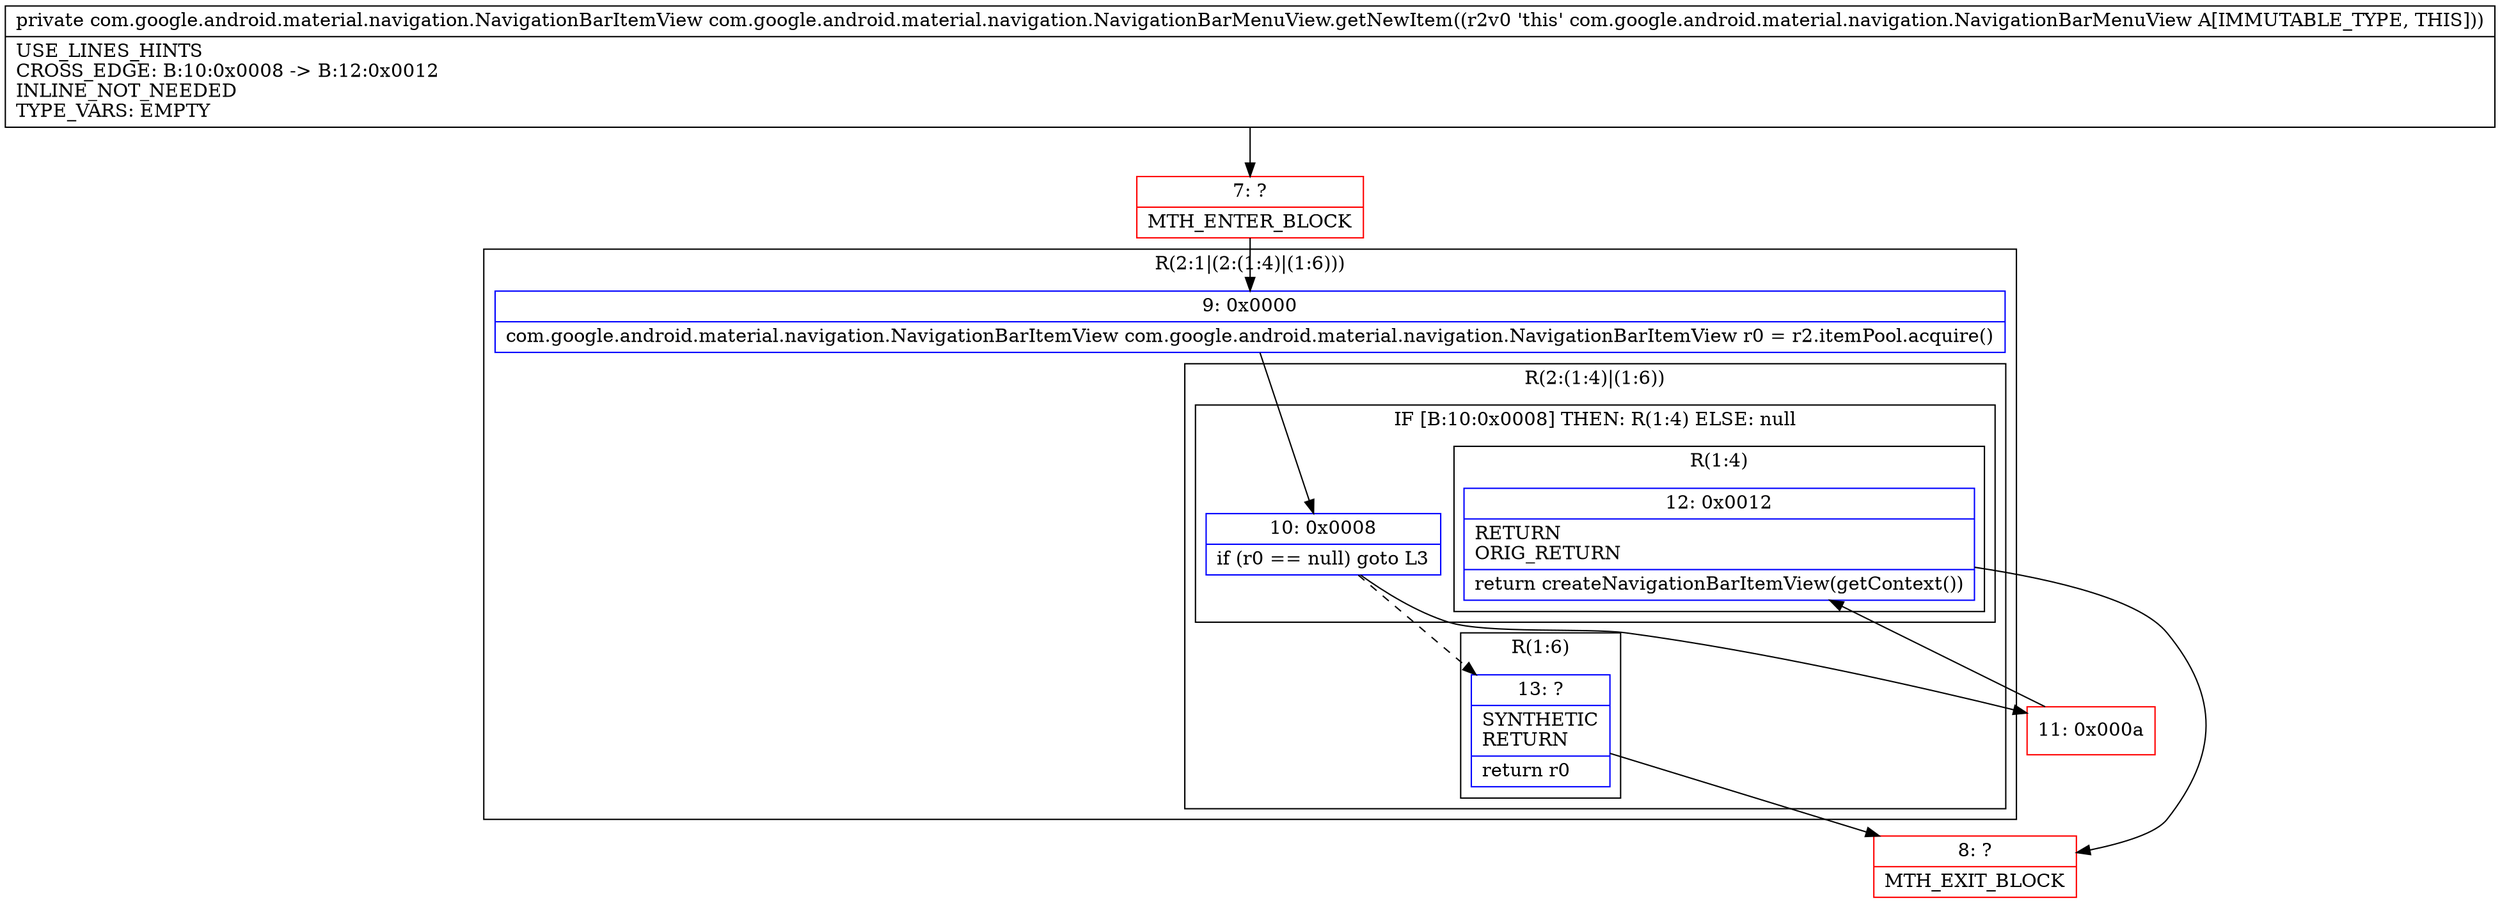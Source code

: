 digraph "CFG forcom.google.android.material.navigation.NavigationBarMenuView.getNewItem()Lcom\/google\/android\/material\/navigation\/NavigationBarItemView;" {
subgraph cluster_Region_388833248 {
label = "R(2:1|(2:(1:4)|(1:6)))";
node [shape=record,color=blue];
Node_9 [shape=record,label="{9\:\ 0x0000|com.google.android.material.navigation.NavigationBarItemView com.google.android.material.navigation.NavigationBarItemView r0 = r2.itemPool.acquire()\l}"];
subgraph cluster_Region_881554900 {
label = "R(2:(1:4)|(1:6))";
node [shape=record,color=blue];
subgraph cluster_IfRegion_1203373833 {
label = "IF [B:10:0x0008] THEN: R(1:4) ELSE: null";
node [shape=record,color=blue];
Node_10 [shape=record,label="{10\:\ 0x0008|if (r0 == null) goto L3\l}"];
subgraph cluster_Region_1569615749 {
label = "R(1:4)";
node [shape=record,color=blue];
Node_12 [shape=record,label="{12\:\ 0x0012|RETURN\lORIG_RETURN\l|return createNavigationBarItemView(getContext())\l}"];
}
}
subgraph cluster_Region_744643331 {
label = "R(1:6)";
node [shape=record,color=blue];
Node_13 [shape=record,label="{13\:\ ?|SYNTHETIC\lRETURN\l|return r0\l}"];
}
}
}
Node_7 [shape=record,color=red,label="{7\:\ ?|MTH_ENTER_BLOCK\l}"];
Node_11 [shape=record,color=red,label="{11\:\ 0x000a}"];
Node_8 [shape=record,color=red,label="{8\:\ ?|MTH_EXIT_BLOCK\l}"];
MethodNode[shape=record,label="{private com.google.android.material.navigation.NavigationBarItemView com.google.android.material.navigation.NavigationBarMenuView.getNewItem((r2v0 'this' com.google.android.material.navigation.NavigationBarMenuView A[IMMUTABLE_TYPE, THIS]))  | USE_LINES_HINTS\lCROSS_EDGE: B:10:0x0008 \-\> B:12:0x0012\lINLINE_NOT_NEEDED\lTYPE_VARS: EMPTY\l}"];
MethodNode -> Node_7;Node_9 -> Node_10;
Node_10 -> Node_11;
Node_10 -> Node_13[style=dashed];
Node_12 -> Node_8;
Node_13 -> Node_8;
Node_7 -> Node_9;
Node_11 -> Node_12;
}


